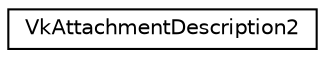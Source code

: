 digraph "Graphical Class Hierarchy"
{
 // LATEX_PDF_SIZE
  edge [fontname="Helvetica",fontsize="10",labelfontname="Helvetica",labelfontsize="10"];
  node [fontname="Helvetica",fontsize="10",shape=record];
  rankdir="LR";
  Node0 [label="VkAttachmentDescription2",height=0.2,width=0.4,color="black", fillcolor="white", style="filled",URL="$structVkAttachmentDescription2.html",tooltip=" "];
}
